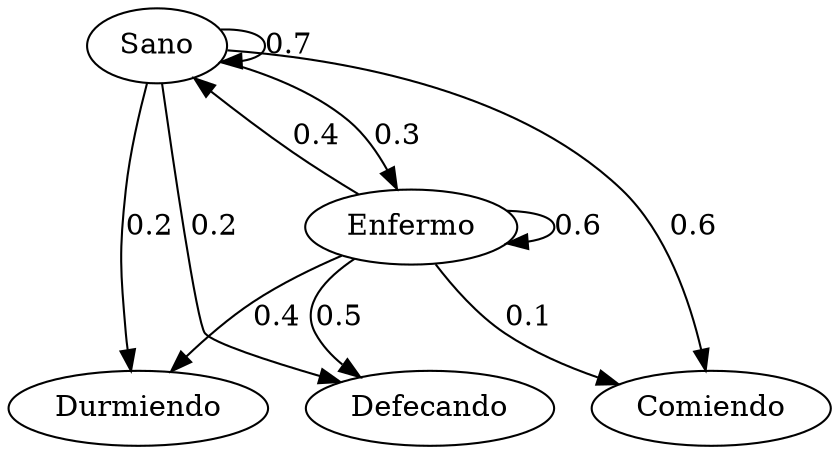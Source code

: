 digraph  {
Sano;
Enfermo;
Durmiendo;
Comiendo;
Defecando;
Sano -> Sano  [key=0, label="0.7", weight="0.7"];
Sano -> Enfermo  [key=0, label="0.3", weight="0.3"];
Sano -> Durmiendo  [key=0, label="0.2", weight="0.2"];
Sano -> Comiendo  [key=0, label="0.6", weight="0.6"];
Sano -> Defecando  [key=0, label="0.2", weight="0.2"];
Enfermo -> Sano  [key=0, label="0.4", weight="0.4"];
Enfermo -> Enfermo  [key=0, label="0.6", weight="0.6"];
Enfermo -> Durmiendo  [key=0, label="0.4", weight="0.4"];
Enfermo -> Comiendo  [key=0, label="0.1", weight="0.1"];
Enfermo -> Defecando  [key=0, label="0.5", weight="0.5"];
}
